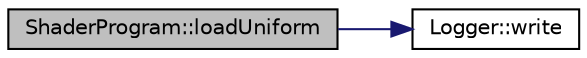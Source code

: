 digraph "ShaderProgram::loadUniform"
{
  edge [fontname="Helvetica",fontsize="10",labelfontname="Helvetica",labelfontsize="10"];
  node [fontname="Helvetica",fontsize="10",shape=record];
  rankdir="LR";
  Node1 [label="ShaderProgram::loadUniform",height=0.2,width=0.4,color="black", fillcolor="grey75", style="filled", fontcolor="black"];
  Node1 -> Node2 [color="midnightblue",fontsize="10",style="solid",fontname="Helvetica"];
  Node2 [label="Logger::write",height=0.2,width=0.4,color="black", fillcolor="white", style="filled",URL="$class_logger.html#a614edec0c80a48fabf74675ee8a316c0"];
}
